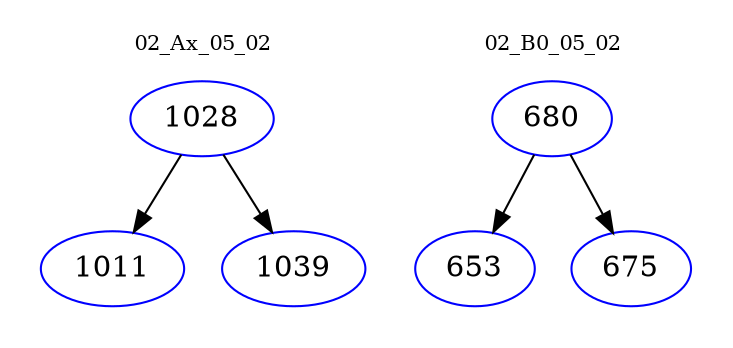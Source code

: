 digraph{
subgraph cluster_0 {
color = white
label = "02_Ax_05_02";
fontsize=10;
T0_1028 [label="1028", color="blue"]
T0_1028 -> T0_1011 [color="black"]
T0_1011 [label="1011", color="blue"]
T0_1028 -> T0_1039 [color="black"]
T0_1039 [label="1039", color="blue"]
}
subgraph cluster_1 {
color = white
label = "02_B0_05_02";
fontsize=10;
T1_680 [label="680", color="blue"]
T1_680 -> T1_653 [color="black"]
T1_653 [label="653", color="blue"]
T1_680 -> T1_675 [color="black"]
T1_675 [label="675", color="blue"]
}
}
